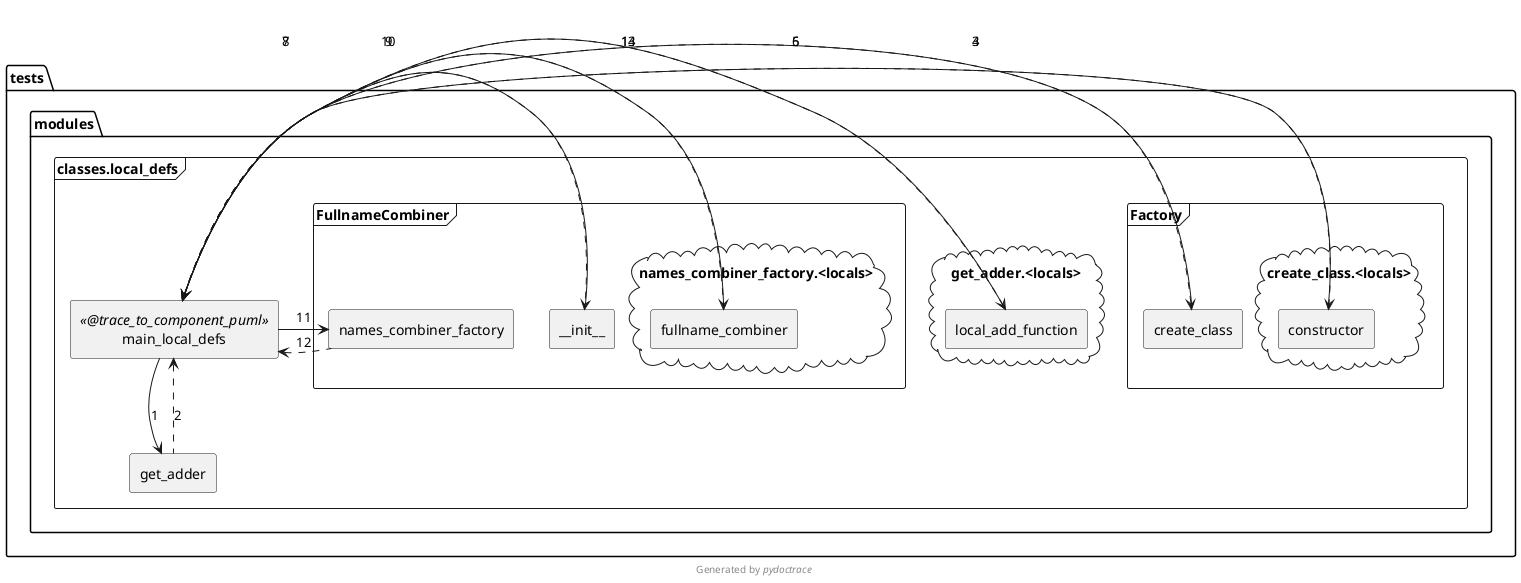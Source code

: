 @startuml tests.modules.classes.local_defs.main_local_defs-component
skinparam BoxPadding 10
skinparam componentStyle rectangle
set separator .
!pragma useIntermediatePackages false

package tests.modules.classes {
  frame local_defs {
    [tests.modules.classes.local_defs.main_local_defs] as "main_local_defs" << @trace_to_component_puml >>
    [tests.modules.classes.local_defs.get_adder] as "get_adder"
    frame Factory {
      [tests.modules.classes.local_defs.Factory.create_class] as "create_class"
      cloud create_class<locals> as "create_class.<locals>" {
        [tests.modules.classes.local_defs.Factory.create_class<locals>.constructor] as "constructor"
      }
    }
    cloud get_adder<locals> as "get_adder.<locals>" {
      [tests.modules.classes.local_defs.get_adder<locals>.local_add_function] as "local_add_function"
    }
    frame FullnameCombiner {
      [tests.modules.classes.local_defs.FullnameCombiner.~__init~__] as "~__init~__"
      [tests.modules.classes.local_defs.FullnameCombiner.names_combiner_factory] as "names_combiner_factory"
      cloud names_combiner_factory<locals> as "names_combiner_factory.<locals>" {
        [tests.modules.classes.local_defs.FullnameCombiner.names_combiner_factory<locals>.fullname_combiner] as "fullname_combiner"
      }
    }
  }
}
[tests.modules.classes.local_defs.main_local_defs] --> [tests.modules.classes.local_defs.get_adder] : 1
[tests.modules.classes.local_defs.main_local_defs] <.. [tests.modules.classes.local_defs.get_adder] : 2
[tests.modules.classes.local_defs.main_local_defs] -> [tests.modules.classes.local_defs.Factory.create_class] : 3
[tests.modules.classes.local_defs.main_local_defs] <. [tests.modules.classes.local_defs.Factory.create_class] : 4
[tests.modules.classes.local_defs.main_local_defs] -> [tests.modules.classes.local_defs.get_adder<locals>.local_add_function] : 5
[tests.modules.classes.local_defs.main_local_defs] <. [tests.modules.classes.local_defs.get_adder<locals>.local_add_function] : 6
[tests.modules.classes.local_defs.main_local_defs] -> [tests.modules.classes.local_defs.Factory.create_class<locals>.constructor] : 7
[tests.modules.classes.local_defs.main_local_defs] <. [tests.modules.classes.local_defs.Factory.create_class<locals>.constructor] : 8
[tests.modules.classes.local_defs.main_local_defs] -> [tests.modules.classes.local_defs.FullnameCombiner.~__init~__] : 9
[tests.modules.classes.local_defs.main_local_defs] <. [tests.modules.classes.local_defs.FullnameCombiner.~__init~__] : 10
[tests.modules.classes.local_defs.main_local_defs] -> [tests.modules.classes.local_defs.FullnameCombiner.names_combiner_factory] : 11
[tests.modules.classes.local_defs.main_local_defs] <. [tests.modules.classes.local_defs.FullnameCombiner.names_combiner_factory] : 12
[tests.modules.classes.local_defs.main_local_defs] -> [tests.modules.classes.local_defs.FullnameCombiner.names_combiner_factory<locals>.fullname_combiner] : 13
[tests.modules.classes.local_defs.main_local_defs] <. [tests.modules.classes.local_defs.FullnameCombiner.names_combiner_factory<locals>.fullname_combiner] : 14

footer Generated by //pydoctrace//
@enduml
